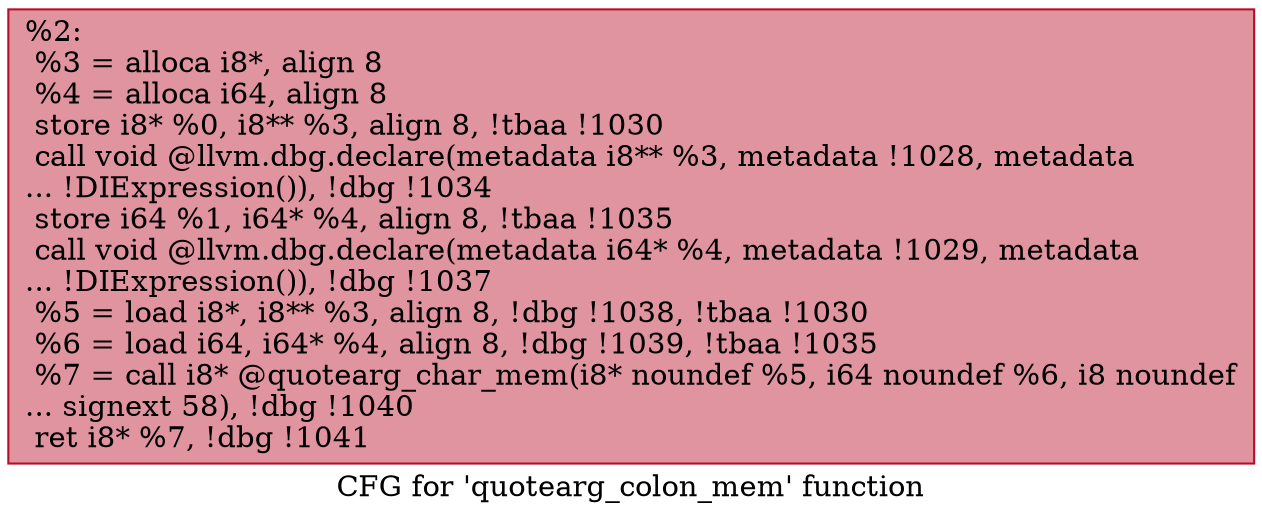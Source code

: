 digraph "CFG for 'quotearg_colon_mem' function" {
	label="CFG for 'quotearg_colon_mem' function";

	Node0x24809c0 [shape=record,color="#b70d28ff", style=filled, fillcolor="#b70d2870",label="{%2:\l  %3 = alloca i8*, align 8\l  %4 = alloca i64, align 8\l  store i8* %0, i8** %3, align 8, !tbaa !1030\l  call void @llvm.dbg.declare(metadata i8** %3, metadata !1028, metadata\l... !DIExpression()), !dbg !1034\l  store i64 %1, i64* %4, align 8, !tbaa !1035\l  call void @llvm.dbg.declare(metadata i64* %4, metadata !1029, metadata\l... !DIExpression()), !dbg !1037\l  %5 = load i8*, i8** %3, align 8, !dbg !1038, !tbaa !1030\l  %6 = load i64, i64* %4, align 8, !dbg !1039, !tbaa !1035\l  %7 = call i8* @quotearg_char_mem(i8* noundef %5, i64 noundef %6, i8 noundef\l... signext 58), !dbg !1040\l  ret i8* %7, !dbg !1041\l}"];
}
